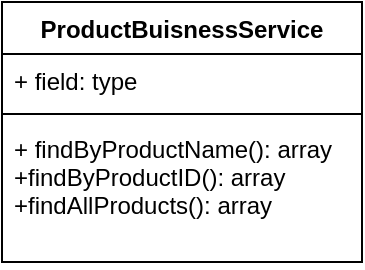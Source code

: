 <mxfile version="14.2.9" type="device"><diagram id="Hw8sJHm5Nb3-6dhQ-6fR" name="Page-1"><mxGraphModel dx="1038" dy="515" grid="1" gridSize="10" guides="1" tooltips="1" connect="1" arrows="1" fold="1" page="1" pageScale="1" pageWidth="850" pageHeight="1100" math="0" shadow="0"><root><mxCell id="0"/><mxCell id="1" parent="0"/><mxCell id="gr2XU3riOfJt7sPSHyKf-1" value="ProductBuisnessService" style="swimlane;fontStyle=1;align=center;verticalAlign=top;childLayout=stackLayout;horizontal=1;startSize=26;horizontalStack=0;resizeParent=1;resizeParentMax=0;resizeLast=0;collapsible=1;marginBottom=0;" vertex="1" parent="1"><mxGeometry x="340" y="240" width="180" height="130" as="geometry"/></mxCell><mxCell id="gr2XU3riOfJt7sPSHyKf-2" value="+ field: type" style="text;strokeColor=none;fillColor=none;align=left;verticalAlign=top;spacingLeft=4;spacingRight=4;overflow=hidden;rotatable=0;points=[[0,0.5],[1,0.5]];portConstraint=eastwest;" vertex="1" parent="gr2XU3riOfJt7sPSHyKf-1"><mxGeometry y="26" width="180" height="26" as="geometry"/></mxCell><mxCell id="gr2XU3riOfJt7sPSHyKf-3" value="" style="line;strokeWidth=1;fillColor=none;align=left;verticalAlign=middle;spacingTop=-1;spacingLeft=3;spacingRight=3;rotatable=0;labelPosition=right;points=[];portConstraint=eastwest;" vertex="1" parent="gr2XU3riOfJt7sPSHyKf-1"><mxGeometry y="52" width="180" height="8" as="geometry"/></mxCell><mxCell id="gr2XU3riOfJt7sPSHyKf-4" value="+ findByProductName(): array&#10;+findByProductID(): array&#10;+findAllProducts(): array" style="text;strokeColor=none;fillColor=none;align=left;verticalAlign=top;spacingLeft=4;spacingRight=4;overflow=hidden;rotatable=0;points=[[0,0.5],[1,0.5]];portConstraint=eastwest;" vertex="1" parent="gr2XU3riOfJt7sPSHyKf-1"><mxGeometry y="60" width="180" height="70" as="geometry"/></mxCell></root></mxGraphModel></diagram></mxfile>